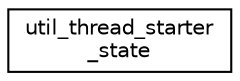 digraph "Graphical Class Hierarchy"
{
 // LATEX_PDF_SIZE
  edge [fontname="Helvetica",fontsize="10",labelfontname="Helvetica",labelfontsize="10"];
  node [fontname="Helvetica",fontsize="10",shape=record];
  rankdir="LR";
  Node0 [label="util_thread_starter\l_state",height=0.2,width=0.4,color="black", fillcolor="white", style="filled",URL="$structutil__thread__starter__state.html",tooltip=" "];
}
